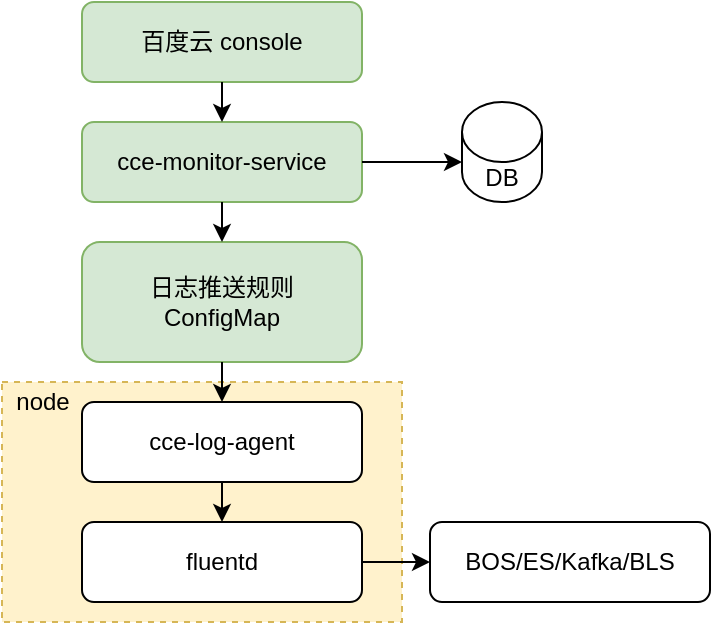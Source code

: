 <mxfile version="14.2.9" type="github">
  <diagram id="9kgBsnDXL4ChJy8jIpFO" name="Page-1">
    <mxGraphModel dx="1426" dy="746" grid="1" gridSize="10" guides="1" tooltips="1" connect="1" arrows="1" fold="1" page="1" pageScale="1" pageWidth="827" pageHeight="1169" math="0" shadow="0">
      <root>
        <mxCell id="0" />
        <mxCell id="1" parent="0" />
        <mxCell id="YygiGpPM-IUNLGB-CjkZ-15" value="" style="rounded=0;whiteSpace=wrap;html=1;dashed=1;fillColor=#fff2cc;strokeColor=#d6b656;" vertex="1" parent="1">
          <mxGeometry x="200" y="330" width="200" height="120" as="geometry" />
        </mxCell>
        <mxCell id="YygiGpPM-IUNLGB-CjkZ-2" value="百度云 console" style="rounded=1;whiteSpace=wrap;html=1;fillColor=#d5e8d4;strokeColor=#82b366;" vertex="1" parent="1">
          <mxGeometry x="240" y="140" width="140" height="40" as="geometry" />
        </mxCell>
        <mxCell id="YygiGpPM-IUNLGB-CjkZ-3" value="cce-monitor-service" style="rounded=1;whiteSpace=wrap;html=1;fillColor=#d5e8d4;strokeColor=#82b366;" vertex="1" parent="1">
          <mxGeometry x="240" y="200" width="140" height="40" as="geometry" />
        </mxCell>
        <mxCell id="YygiGpPM-IUNLGB-CjkZ-4" value="日志推送规则&lt;br&gt;ConfigMap" style="rounded=1;whiteSpace=wrap;html=1;fillColor=#d5e8d4;strokeColor=#82b366;" vertex="1" parent="1">
          <mxGeometry x="240" y="260" width="140" height="60" as="geometry" />
        </mxCell>
        <mxCell id="YygiGpPM-IUNLGB-CjkZ-5" value="cce-log-agent" style="rounded=1;whiteSpace=wrap;html=1;" vertex="1" parent="1">
          <mxGeometry x="240" y="340" width="140" height="40" as="geometry" />
        </mxCell>
        <mxCell id="YygiGpPM-IUNLGB-CjkZ-6" value="fluentd" style="rounded=1;whiteSpace=wrap;html=1;" vertex="1" parent="1">
          <mxGeometry x="240" y="400" width="140" height="40" as="geometry" />
        </mxCell>
        <mxCell id="YygiGpPM-IUNLGB-CjkZ-7" value="DB" style="shape=cylinder3;whiteSpace=wrap;html=1;boundedLbl=1;backgroundOutline=1;size=15;" vertex="1" parent="1">
          <mxGeometry x="430" y="190" width="40" height="50" as="geometry" />
        </mxCell>
        <mxCell id="YygiGpPM-IUNLGB-CjkZ-8" value="BOS/ES/Kafka/BLS" style="rounded=1;whiteSpace=wrap;html=1;" vertex="1" parent="1">
          <mxGeometry x="414" y="400" width="140" height="40" as="geometry" />
        </mxCell>
        <mxCell id="YygiGpPM-IUNLGB-CjkZ-9" value="" style="endArrow=classic;html=1;exitX=0.5;exitY=1;exitDx=0;exitDy=0;entryX=0.5;entryY=0;entryDx=0;entryDy=0;" edge="1" parent="1" source="YygiGpPM-IUNLGB-CjkZ-2" target="YygiGpPM-IUNLGB-CjkZ-3">
          <mxGeometry width="50" height="50" relative="1" as="geometry">
            <mxPoint x="390" y="390" as="sourcePoint" />
            <mxPoint x="440" y="340" as="targetPoint" />
          </mxGeometry>
        </mxCell>
        <mxCell id="YygiGpPM-IUNLGB-CjkZ-10" value="" style="endArrow=classic;html=1;exitX=0.5;exitY=1;exitDx=0;exitDy=0;entryX=0.5;entryY=0;entryDx=0;entryDy=0;" edge="1" parent="1" source="YygiGpPM-IUNLGB-CjkZ-3" target="YygiGpPM-IUNLGB-CjkZ-4">
          <mxGeometry width="50" height="50" relative="1" as="geometry">
            <mxPoint x="390" y="390" as="sourcePoint" />
            <mxPoint x="440" y="340" as="targetPoint" />
          </mxGeometry>
        </mxCell>
        <mxCell id="YygiGpPM-IUNLGB-CjkZ-11" value="" style="endArrow=classic;html=1;exitX=0.5;exitY=1;exitDx=0;exitDy=0;entryX=0.5;entryY=0;entryDx=0;entryDy=0;" edge="1" parent="1" source="YygiGpPM-IUNLGB-CjkZ-4" target="YygiGpPM-IUNLGB-CjkZ-5">
          <mxGeometry width="50" height="50" relative="1" as="geometry">
            <mxPoint x="390" y="390" as="sourcePoint" />
            <mxPoint x="440" y="340" as="targetPoint" />
          </mxGeometry>
        </mxCell>
        <mxCell id="YygiGpPM-IUNLGB-CjkZ-12" value="" style="endArrow=classic;html=1;exitX=0.5;exitY=1;exitDx=0;exitDy=0;entryX=0.5;entryY=0;entryDx=0;entryDy=0;" edge="1" parent="1" source="YygiGpPM-IUNLGB-CjkZ-5" target="YygiGpPM-IUNLGB-CjkZ-6">
          <mxGeometry width="50" height="50" relative="1" as="geometry">
            <mxPoint x="390" y="390" as="sourcePoint" />
            <mxPoint x="440" y="340" as="targetPoint" />
          </mxGeometry>
        </mxCell>
        <mxCell id="YygiGpPM-IUNLGB-CjkZ-13" value="" style="endArrow=classic;html=1;exitX=1;exitY=0.5;exitDx=0;exitDy=0;entryX=0;entryY=0.5;entryDx=0;entryDy=0;" edge="1" parent="1" source="YygiGpPM-IUNLGB-CjkZ-6" target="YygiGpPM-IUNLGB-CjkZ-8">
          <mxGeometry width="50" height="50" relative="1" as="geometry">
            <mxPoint x="390" y="390" as="sourcePoint" />
            <mxPoint x="440" y="340" as="targetPoint" />
          </mxGeometry>
        </mxCell>
        <mxCell id="YygiGpPM-IUNLGB-CjkZ-14" value="" style="endArrow=classic;html=1;exitX=1;exitY=0.5;exitDx=0;exitDy=0;entryX=0;entryY=0;entryDx=0;entryDy=30;entryPerimeter=0;" edge="1" parent="1" source="YygiGpPM-IUNLGB-CjkZ-3" target="YygiGpPM-IUNLGB-CjkZ-7">
          <mxGeometry width="50" height="50" relative="1" as="geometry">
            <mxPoint x="390" y="390" as="sourcePoint" />
            <mxPoint x="440" y="340" as="targetPoint" />
          </mxGeometry>
        </mxCell>
        <mxCell id="YygiGpPM-IUNLGB-CjkZ-17" value="node" style="text;html=1;align=center;verticalAlign=middle;resizable=0;points=[];autosize=1;" vertex="1" parent="1">
          <mxGeometry x="200" y="330" width="40" height="20" as="geometry" />
        </mxCell>
      </root>
    </mxGraphModel>
  </diagram>
</mxfile>
